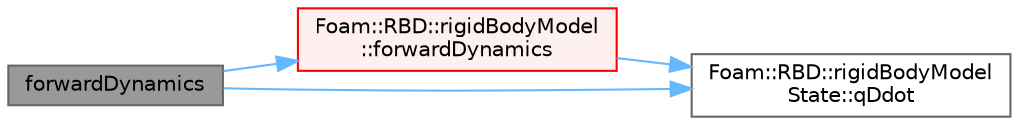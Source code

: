 digraph "forwardDynamics"
{
 // LATEX_PDF_SIZE
  bgcolor="transparent";
  edge [fontname=Helvetica,fontsize=10,labelfontname=Helvetica,labelfontsize=10];
  node [fontname=Helvetica,fontsize=10,shape=box,height=0.2,width=0.4];
  rankdir="LR";
  Node1 [id="Node000001",label="forwardDynamics",height=0.2,width=0.4,color="gray40", fillcolor="grey60", style="filled", fontcolor="black",tooltip=" "];
  Node1 -> Node2 [id="edge1_Node000001_Node000002",color="steelblue1",style="solid",tooltip=" "];
  Node2 [id="Node000002",label="Foam::RBD::rigidBodyModel\l::forwardDynamics",height=0.2,width=0.4,color="red", fillcolor="#FFF0F0", style="filled",URL="$classFoam_1_1RBD_1_1rigidBodyModel.html#ad07c6d3f9680a6e99058517237114568",tooltip=" "];
  Node2 -> Node13 [id="edge2_Node000002_Node000013",color="steelblue1",style="solid",tooltip=" "];
  Node13 [id="Node000013",label="Foam::RBD::rigidBodyModel\lState::qDdot",height=0.2,width=0.4,color="grey40", fillcolor="white", style="filled",URL="$classFoam_1_1RBD_1_1rigidBodyModelState.html#a40bb05e0b45348f4133ec0b1e0966629",tooltip=" "];
  Node1 -> Node13 [id="edge3_Node000001_Node000013",color="steelblue1",style="solid",tooltip=" "];
}
